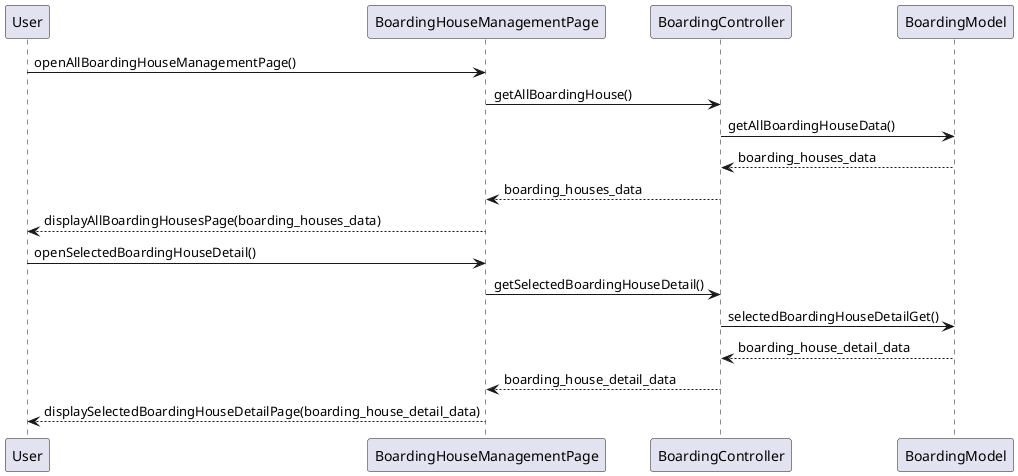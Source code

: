 @startuml

User -> BoardingHouseManagementPage: openAllBoardingHouseManagementPage()
BoardingHouseManagementPage -> BoardingController: getAllBoardingHouse()
BoardingController -> BoardingModel: getAllBoardingHouseData()
BoardingController <-- BoardingModel: boarding_houses_data
BoardingHouseManagementPage <-- BoardingController: boarding_houses_data
User <-- BoardingHouseManagementPage: displayAllBoardingHousesPage(boarding_houses_data)

User -> BoardingHouseManagementPage: openSelectedBoardingHouseDetail()
BoardingHouseManagementPage -> BoardingController: getSelectedBoardingHouseDetail()
BoardingController -> BoardingModel: selectedBoardingHouseDetailGet()
BoardingController <-- BoardingModel: boarding_house_detail_data
BoardingHouseManagementPage <-- BoardingController: boarding_house_detail_data
User <-- BoardingHouseManagementPage: displaySelectedBoardingHouseDetailPage(boarding_house_detail_data)

@enduml
